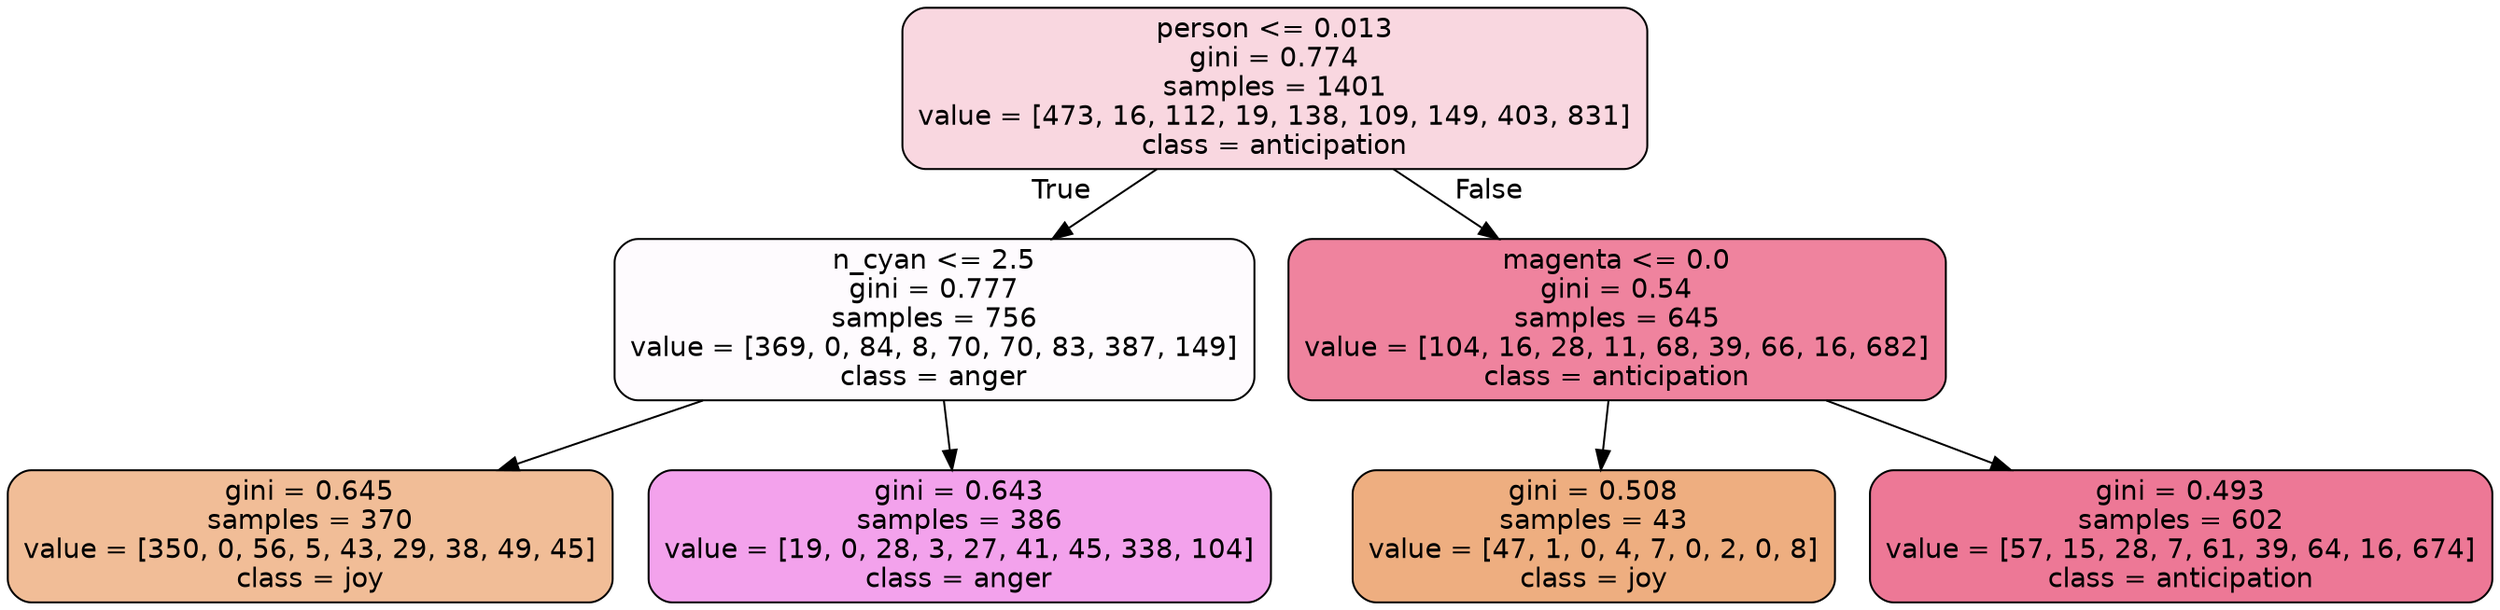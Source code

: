 digraph Tree {
node [shape=box, style="filled, rounded", color="black", fontname=helvetica] ;
edge [fontname=helvetica] ;
0 [label="person <= 0.013\ngini = 0.774\nsamples = 1401\nvalue = [473, 16, 112, 19, 138, 109, 149, 403, 831]\nclass = anticipation", fillcolor="#e5396433"] ;
1 [label="n_cyan <= 2.5\ngini = 0.777\nsamples = 756\nvalue = [369, 0, 84, 8, 70, 70, 83, 387, 149]\nclass = anger", fillcolor="#e539d705"] ;
0 -> 1 [labeldistance=2.5, labelangle=45, headlabel="True"] ;
2 [label="gini = 0.645\nsamples = 370\nvalue = [350, 0, 56, 5, 43, 29, 38, 49, 45]\nclass = joy", fillcolor="#e5813986"] ;
1 -> 2 ;
3 [label="gini = 0.643\nsamples = 386\nvalue = [19, 0, 28, 3, 27, 41, 45, 338, 104]\nclass = anger", fillcolor="#e539d777"] ;
1 -> 3 ;
4 [label="magenta <= 0.0\ngini = 0.54\nsamples = 645\nvalue = [104, 16, 28, 11, 68, 39, 66, 16, 682]\nclass = anticipation", fillcolor="#e539649f"] ;
0 -> 4 [labeldistance=2.5, labelangle=-45, headlabel="False"] ;
5 [label="gini = 0.508\nsamples = 43\nvalue = [47, 1, 0, 4, 7, 0, 2, 0, 8]\nclass = joy", fillcolor="#e58139a3"] ;
4 -> 5 ;
6 [label="gini = 0.493\nsamples = 602\nvalue = [57, 15, 28, 7, 61, 39, 64, 16, 674]\nclass = anticipation", fillcolor="#e53964ad"] ;
4 -> 6 ;
}